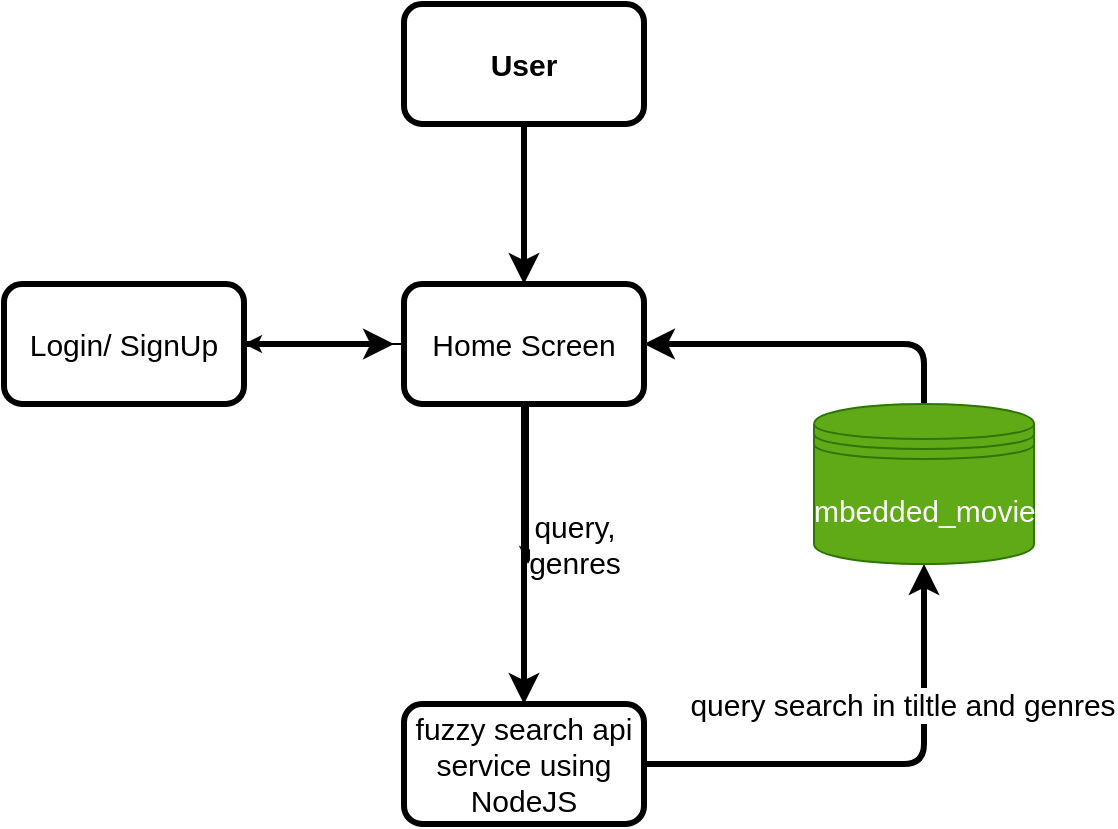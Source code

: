 <mxfile>
    <diagram id="a4jxM6A7qDoVoPyZPUmX" name="Page-1">
        <mxGraphModel dx="1124" dy="719" grid="0" gridSize="10" guides="1" tooltips="1" connect="1" arrows="1" fold="1" page="1" pageScale="1" pageWidth="850" pageHeight="1100" math="0" shadow="0">
            <root>
                <mxCell id="0"/>
                <mxCell id="1" parent="0"/>
                <mxCell id="2" value="" style="edgeStyle=none;html=1;strokeWidth=3;" parent="1" source="3" target="6" edge="1">
                    <mxGeometry relative="1" as="geometry"/>
                </mxCell>
                <mxCell id="3" value="&lt;b&gt;&lt;font style=&quot;font-size: 15px;&quot;&gt;User&lt;/font&gt;&lt;/b&gt;" style="rounded=1;whiteSpace=wrap;html=1;strokeWidth=3;" parent="1" vertex="1">
                    <mxGeometry x="365" y="80" width="120" height="60" as="geometry"/>
                </mxCell>
                <mxCell id="4" value="" style="edgeStyle=none;html=1;" parent="1" source="6" target="8" edge="1">
                    <mxGeometry relative="1" as="geometry"/>
                </mxCell>
                <mxCell id="5" value="&lt;font style=&quot;font-size: 15px;&quot;&gt;query,&lt;br&gt;genres&lt;/font&gt;" style="edgeStyle=none;html=1;" parent="1" edge="1">
                    <mxGeometry x="0.75" y="23" relative="1" as="geometry">
                        <mxPoint x="427" y="280" as="sourcePoint"/>
                        <mxPoint x="427" y="360.0" as="targetPoint"/>
                        <Array as="points">
                            <mxPoint x="427" y="320"/>
                        </Array>
                        <mxPoint as="offset"/>
                    </mxGeometry>
                </mxCell>
                <mxCell id="14" value="" style="edgeStyle=none;html=1;strokeWidth=3;" edge="1" parent="1" source="6" target="11">
                    <mxGeometry relative="1" as="geometry"/>
                </mxCell>
                <mxCell id="6" value="&lt;font style=&quot;font-size: 15px;&quot;&gt;Home Screen&lt;/font&gt;" style="whiteSpace=wrap;html=1;rounded=1;strokeWidth=3;" parent="1" vertex="1">
                    <mxGeometry x="365" y="220" width="120" height="60" as="geometry"/>
                </mxCell>
                <mxCell id="7" style="edgeStyle=none;html=1;strokeWidth=3;" parent="1" source="8" edge="1">
                    <mxGeometry relative="1" as="geometry">
                        <mxPoint x="360" y="250" as="targetPoint"/>
                    </mxGeometry>
                </mxCell>
                <mxCell id="8" value="&lt;font style=&quot;font-size: 15px;&quot;&gt;Login/ SignUp&lt;/font&gt;" style="whiteSpace=wrap;html=1;rounded=1;strokeWidth=3;" parent="1" vertex="1">
                    <mxGeometry x="165" y="220" width="120" height="60" as="geometry"/>
                </mxCell>
                <mxCell id="9" style="edgeStyle=none;html=1;exitX=1;exitY=0.5;exitDx=0;exitDy=0;entryX=0.5;entryY=1;entryDx=0;entryDy=0;strokeWidth=3;" parent="1" source="11" target="13" edge="1">
                    <mxGeometry relative="1" as="geometry">
                        <Array as="points">
                            <mxPoint x="625" y="460"/>
                        </Array>
                    </mxGeometry>
                </mxCell>
                <mxCell id="10" value="&lt;font style=&quot;font-size: 15px;&quot;&gt;query search in tiltle and genres&lt;/font&gt;" style="edgeLabel;html=1;align=center;verticalAlign=middle;resizable=0;points=[];" parent="9" vertex="1" connectable="0">
                    <mxGeometry x="-0.042" y="3" relative="1" as="geometry">
                        <mxPoint x="14" y="-27" as="offset"/>
                    </mxGeometry>
                </mxCell>
                <mxCell id="11" value="&lt;font style=&quot;font-size: 15px;&quot;&gt;fuzzy search api&lt;br&gt;service using NodeJS&lt;/font&gt;" style="whiteSpace=wrap;html=1;rounded=1;strokeWidth=3;" parent="1" vertex="1">
                    <mxGeometry x="365" y="430" width="120" height="60" as="geometry"/>
                </mxCell>
                <mxCell id="12" style="edgeStyle=none;html=1;entryX=1;entryY=0.5;entryDx=0;entryDy=0;strokeWidth=3;" parent="1" source="13" target="6" edge="1">
                    <mxGeometry relative="1" as="geometry">
                        <Array as="points">
                            <mxPoint x="625" y="250"/>
                        </Array>
                    </mxGeometry>
                </mxCell>
                <mxCell id="13" value="&lt;font style=&quot;font-size: 15px;&quot;&gt;embedded_movies&lt;/font&gt;" style="shape=datastore;whiteSpace=wrap;html=1;fillColor=#60a917;fontColor=#ffffff;strokeColor=#2D7600;" parent="1" vertex="1">
                    <mxGeometry x="570" y="280" width="110" height="80" as="geometry"/>
                </mxCell>
            </root>
        </mxGraphModel>
    </diagram>
</mxfile>